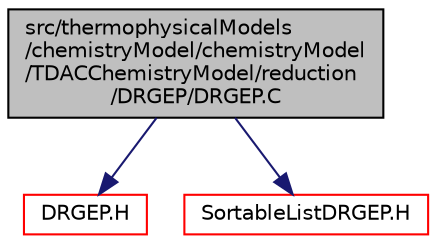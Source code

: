 digraph "src/thermophysicalModels/chemistryModel/chemistryModel/TDACChemistryModel/reduction/DRGEP/DRGEP.C"
{
  bgcolor="transparent";
  edge [fontname="Helvetica",fontsize="10",labelfontname="Helvetica",labelfontsize="10"];
  node [fontname="Helvetica",fontsize="10",shape=record];
  Node0 [label="src/thermophysicalModels\l/chemistryModel/chemistryModel\l/TDACChemistryModel/reduction\l/DRGEP/DRGEP.C",height=0.2,width=0.4,color="black", fillcolor="grey75", style="filled", fontcolor="black"];
  Node0 -> Node1 [color="midnightblue",fontsize="10",style="solid",fontname="Helvetica"];
  Node1 [label="DRGEP.H",height=0.2,width=0.4,color="red",URL="$a15866.html"];
  Node0 -> Node122 [color="midnightblue",fontsize="10",style="solid",fontname="Helvetica"];
  Node122 [label="SortableListDRGEP.H",height=0.2,width=0.4,color="red",URL="$a15872.html"];
}
